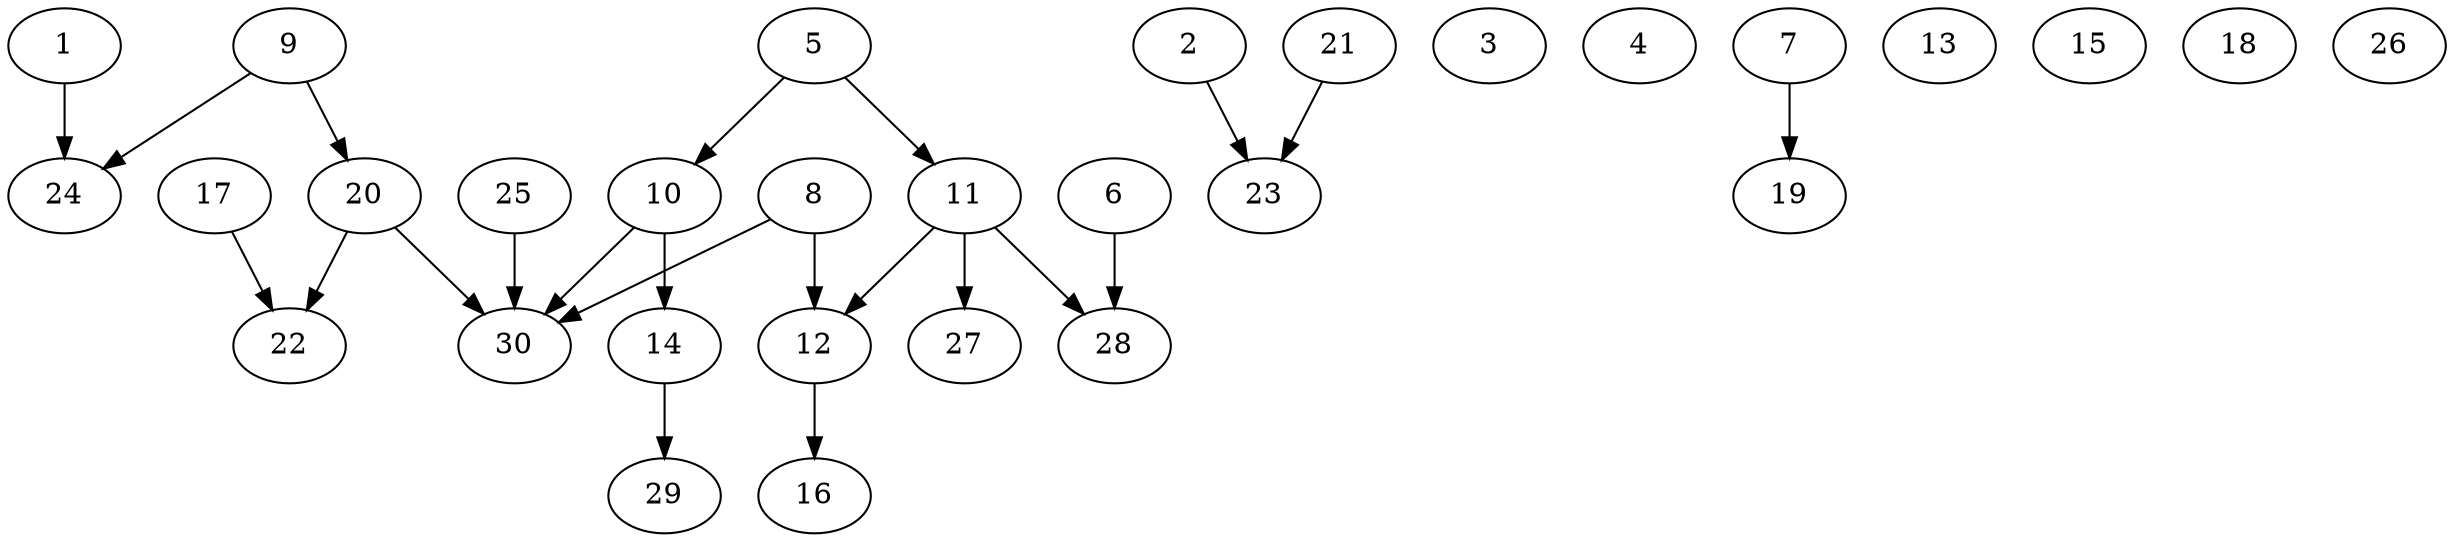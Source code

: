 digraph "core_16p_gb_Random_Nodes_30_Density_0.73_CCR_2.01_WeightType_Random_schedule.gxl" {
	1	 [Weight=3];
	24	 [Weight=6];
	1 -> 24	 [Weight=5];
	2	 [Weight=6];
	23	 [Weight=6];
	2 -> 23	 [Weight=15];
	3	 [Weight=3];
	4	 [Weight=7];
	5	 [Weight=6];
	10	 [Weight=2];
	5 -> 10	 [Weight=25];
	11	 [Weight=3];
	5 -> 11	 [Weight=8];
	6	 [Weight=2];
	28	 [Weight=5];
	6 -> 28	 [Weight=13];
	7	 [Weight=2];
	19	 [Weight=3];
	7 -> 19	 [Weight=8];
	8	 [Weight=10];
	12	 [Weight=4];
	8 -> 12	 [Weight=18];
	30	 [Weight=8];
	8 -> 30	 [Weight=8];
	9	 [Weight=8];
	20	 [Weight=9];
	9 -> 20	 [Weight=10];
	9 -> 24	 [Weight=15];
	14	 [Weight=4];
	10 -> 14	 [Weight=15];
	10 -> 30	 [Weight=5];
	11 -> 12	 [Weight=18];
	27	 [Weight=5];
	11 -> 27	 [Weight=20];
	11 -> 28	 [Weight=8];
	16	 [Weight=2];
	12 -> 16	 [Weight=8];
	13	 [Weight=4];
	29	 [Weight=6];
	14 -> 29	 [Weight=25];
	15	 [Weight=10];
	17	 [Weight=7];
	22	 [Weight=3];
	17 -> 22	 [Weight=20];
	18	 [Weight=6];
	20 -> 22	 [Weight=20];
	20 -> 30	 [Weight=23];
	21	 [Weight=10];
	21 -> 23	 [Weight=23];
	25	 [Weight=3];
	25 -> 30	 [Weight=13];
	26	 [Weight=8];
}
